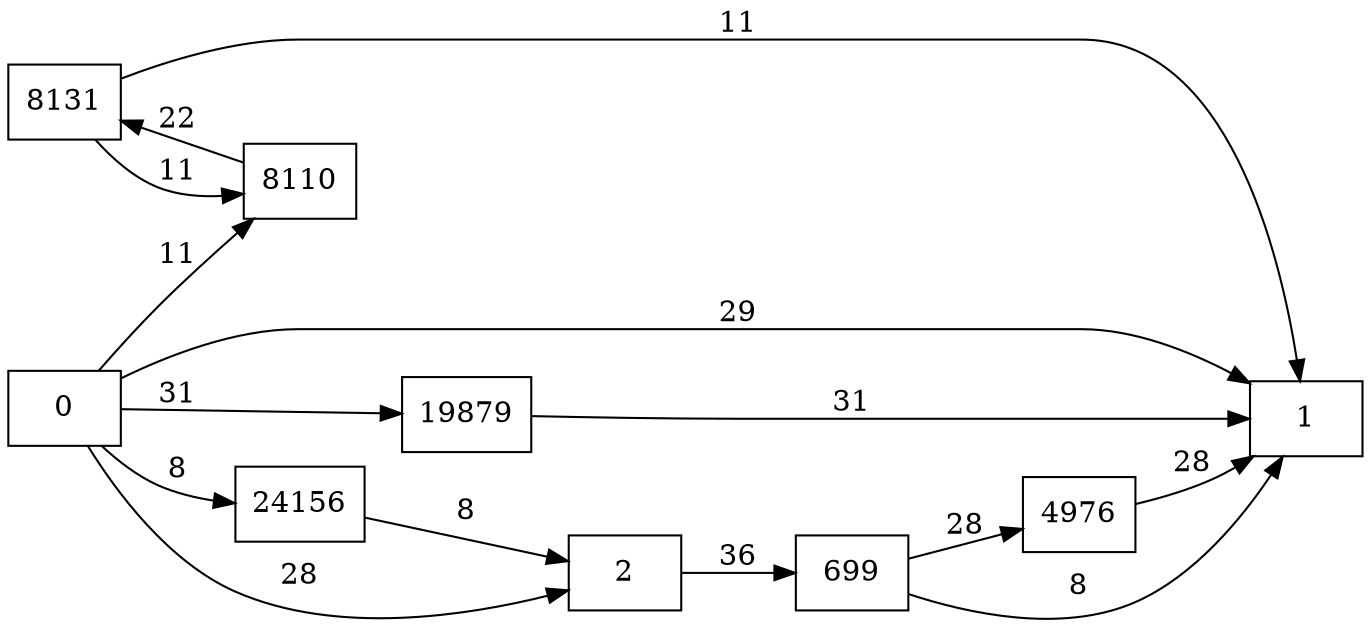 digraph {
	graph [rankdir=LR]
	node [shape=rectangle]
	2 -> 699 [label=36]
	699 -> 1 [label=8]
	699 -> 4976 [label=28]
	4976 -> 1 [label=28]
	8110 -> 8131 [label=22]
	8131 -> 8110 [label=11]
	8131 -> 1 [label=11]
	19879 -> 1 [label=31]
	24156 -> 2 [label=8]
	0 -> 2 [label=28]
	0 -> 8110 [label=11]
	0 -> 1 [label=29]
	0 -> 19879 [label=31]
	0 -> 24156 [label=8]
}
